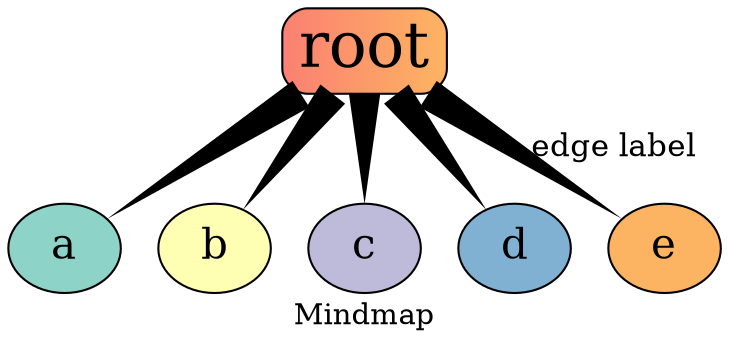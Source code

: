 digraph mindmap {
  bgcolor="transparent"
  label = "Mindmap"

  node [fontsize=20 style=filled colorscheme=set312]
  edge [fontsize=15 style=tapered penwidth=15 arrowhead=none ]

  root [ fontsize=30 fillcolor="4:6" shape=box style="rounded,filled" ]
  a [fillcolor=1]
  b [fillcolor=2]
  c [fillcolor=3]
  d [fillcolor=5]
  e [fillcolor=6]

  root -> {a b c d}
  root -> e [label="edge label"]
}
